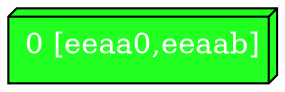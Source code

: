 diGraph libnss3{
	libnss3_0  [style=filled fillcolor="#20FF20" fontcolor="#ffffff" shape=box3d label="0 [eeaa0,eeaab]"]


}